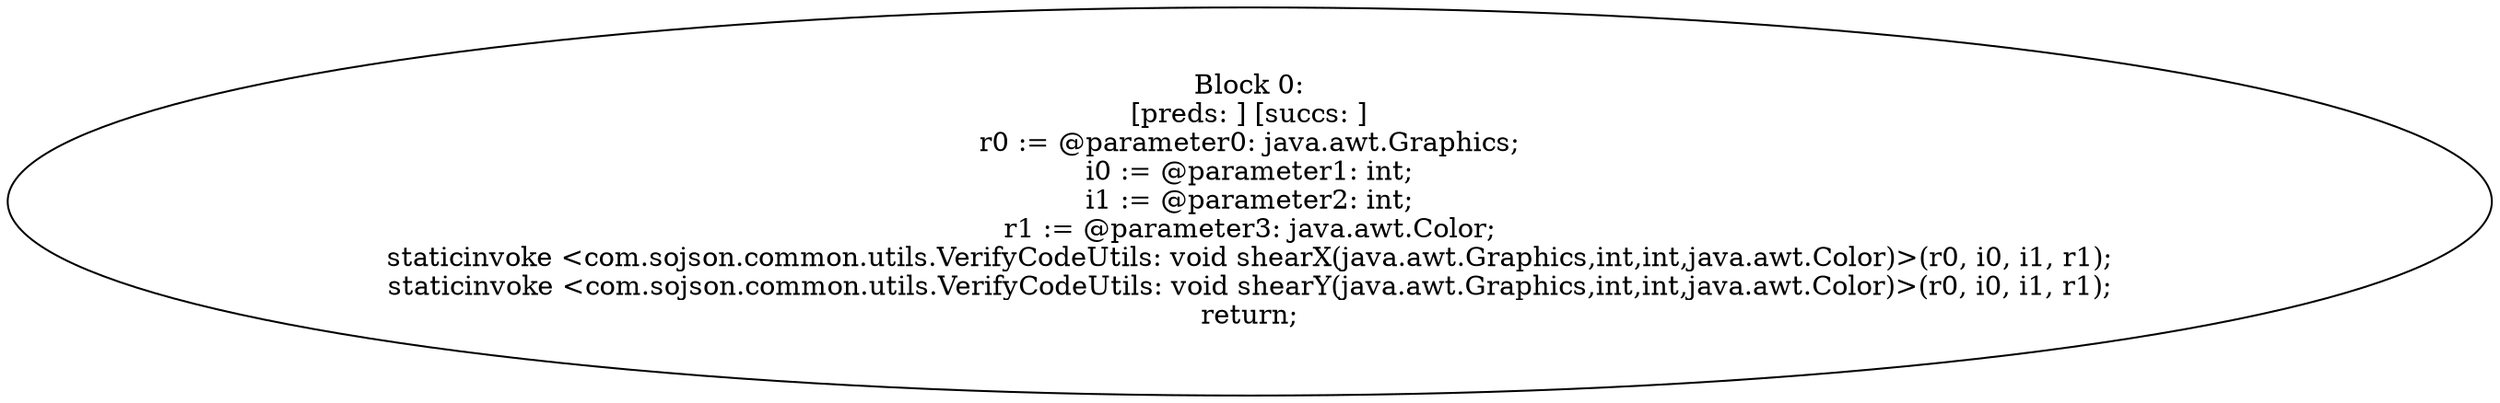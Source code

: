digraph "unitGraph" {
    "Block 0:
[preds: ] [succs: ]
r0 := @parameter0: java.awt.Graphics;
i0 := @parameter1: int;
i1 := @parameter2: int;
r1 := @parameter3: java.awt.Color;
staticinvoke <com.sojson.common.utils.VerifyCodeUtils: void shearX(java.awt.Graphics,int,int,java.awt.Color)>(r0, i0, i1, r1);
staticinvoke <com.sojson.common.utils.VerifyCodeUtils: void shearY(java.awt.Graphics,int,int,java.awt.Color)>(r0, i0, i1, r1);
return;
"
}
